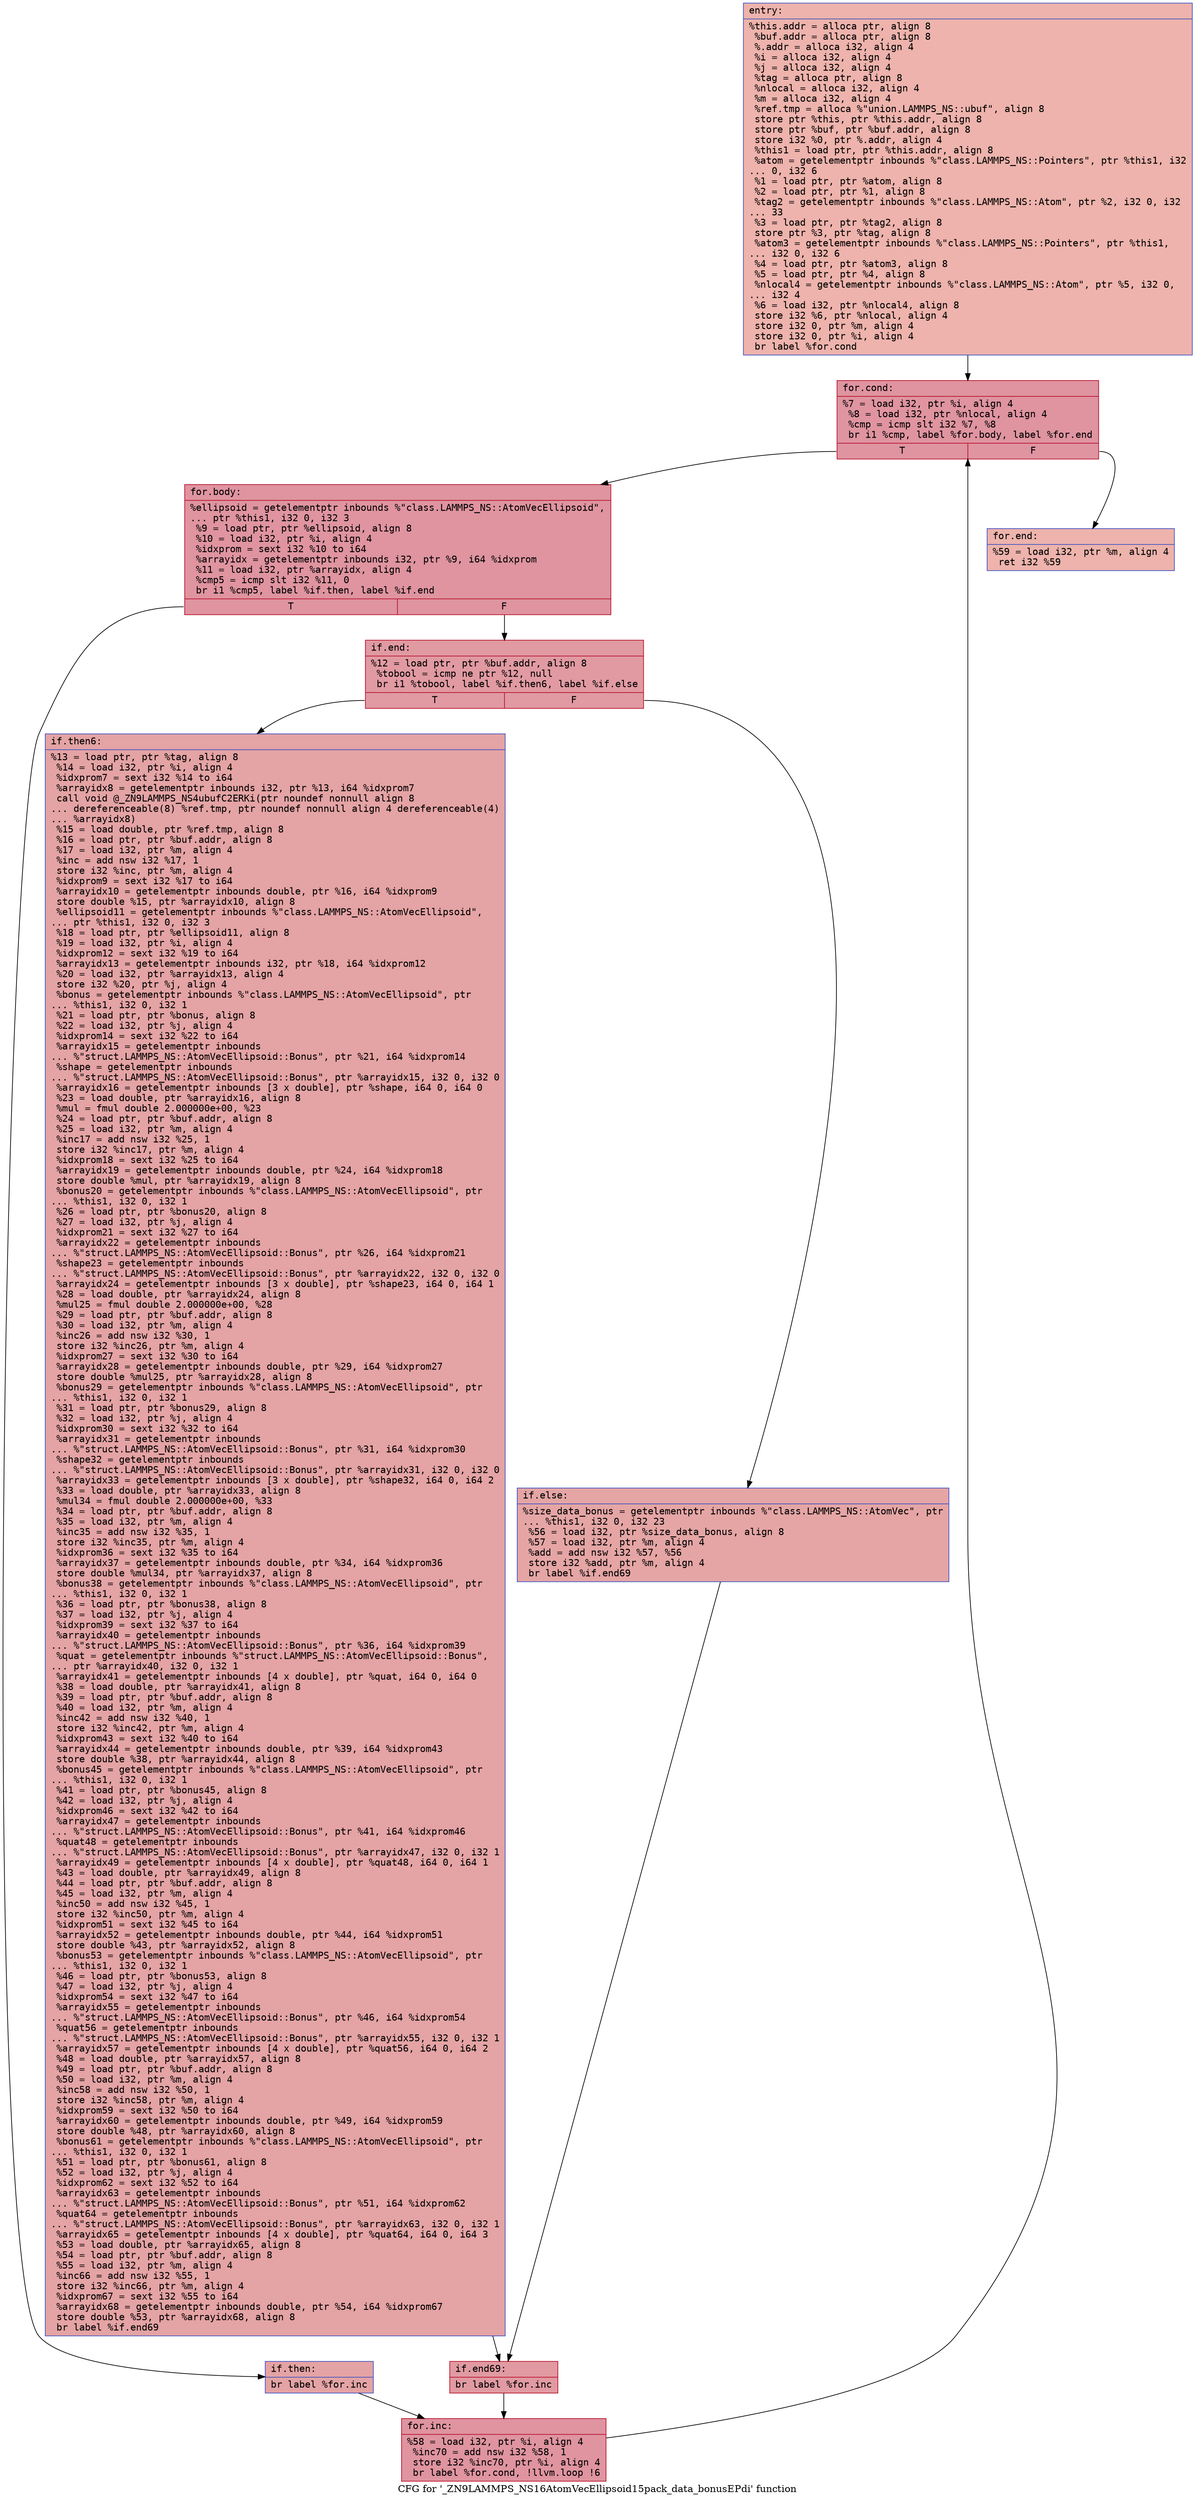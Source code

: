 digraph "CFG for '_ZN9LAMMPS_NS16AtomVecEllipsoid15pack_data_bonusEPdi' function" {
	label="CFG for '_ZN9LAMMPS_NS16AtomVecEllipsoid15pack_data_bonusEPdi' function";

	Node0x556728dce340 [shape=record,color="#3d50c3ff", style=filled, fillcolor="#d6524470" fontname="Courier",label="{entry:\l|  %this.addr = alloca ptr, align 8\l  %buf.addr = alloca ptr, align 8\l  %.addr = alloca i32, align 4\l  %i = alloca i32, align 4\l  %j = alloca i32, align 4\l  %tag = alloca ptr, align 8\l  %nlocal = alloca i32, align 4\l  %m = alloca i32, align 4\l  %ref.tmp = alloca %\"union.LAMMPS_NS::ubuf\", align 8\l  store ptr %this, ptr %this.addr, align 8\l  store ptr %buf, ptr %buf.addr, align 8\l  store i32 %0, ptr %.addr, align 4\l  %this1 = load ptr, ptr %this.addr, align 8\l  %atom = getelementptr inbounds %\"class.LAMMPS_NS::Pointers\", ptr %this1, i32\l... 0, i32 6\l  %1 = load ptr, ptr %atom, align 8\l  %2 = load ptr, ptr %1, align 8\l  %tag2 = getelementptr inbounds %\"class.LAMMPS_NS::Atom\", ptr %2, i32 0, i32\l... 33\l  %3 = load ptr, ptr %tag2, align 8\l  store ptr %3, ptr %tag, align 8\l  %atom3 = getelementptr inbounds %\"class.LAMMPS_NS::Pointers\", ptr %this1,\l... i32 0, i32 6\l  %4 = load ptr, ptr %atom3, align 8\l  %5 = load ptr, ptr %4, align 8\l  %nlocal4 = getelementptr inbounds %\"class.LAMMPS_NS::Atom\", ptr %5, i32 0,\l... i32 4\l  %6 = load i32, ptr %nlocal4, align 8\l  store i32 %6, ptr %nlocal, align 4\l  store i32 0, ptr %m, align 4\l  store i32 0, ptr %i, align 4\l  br label %for.cond\l}"];
	Node0x556728dce340 -> Node0x556728dcf4e0[tooltip="entry -> for.cond\nProbability 100.00%" ];
	Node0x556728dcf4e0 [shape=record,color="#b70d28ff", style=filled, fillcolor="#b70d2870" fontname="Courier",label="{for.cond:\l|  %7 = load i32, ptr %i, align 4\l  %8 = load i32, ptr %nlocal, align 4\l  %cmp = icmp slt i32 %7, %8\l  br i1 %cmp, label %for.body, label %for.end\l|{<s0>T|<s1>F}}"];
	Node0x556728dcf4e0:s0 -> Node0x556728dcf780[tooltip="for.cond -> for.body\nProbability 96.88%" ];
	Node0x556728dcf4e0:s1 -> Node0x556728dcf800[tooltip="for.cond -> for.end\nProbability 3.12%" ];
	Node0x556728dcf780 [shape=record,color="#b70d28ff", style=filled, fillcolor="#b70d2870" fontname="Courier",label="{for.body:\l|  %ellipsoid = getelementptr inbounds %\"class.LAMMPS_NS::AtomVecEllipsoid\",\l... ptr %this1, i32 0, i32 3\l  %9 = load ptr, ptr %ellipsoid, align 8\l  %10 = load i32, ptr %i, align 4\l  %idxprom = sext i32 %10 to i64\l  %arrayidx = getelementptr inbounds i32, ptr %9, i64 %idxprom\l  %11 = load i32, ptr %arrayidx, align 4\l  %cmp5 = icmp slt i32 %11, 0\l  br i1 %cmp5, label %if.then, label %if.end\l|{<s0>T|<s1>F}}"];
	Node0x556728dcf780:s0 -> Node0x556728dceb20[tooltip="for.body -> if.then\nProbability 37.50%" ];
	Node0x556728dcf780:s1 -> Node0x556728dceb90[tooltip="for.body -> if.end\nProbability 62.50%" ];
	Node0x556728dceb20 [shape=record,color="#3d50c3ff", style=filled, fillcolor="#c32e3170" fontname="Courier",label="{if.then:\l|  br label %for.inc\l}"];
	Node0x556728dceb20 -> Node0x556728dd00c0[tooltip="if.then -> for.inc\nProbability 100.00%" ];
	Node0x556728dceb90 [shape=record,color="#b70d28ff", style=filled, fillcolor="#bb1b2c70" fontname="Courier",label="{if.end:\l|  %12 = load ptr, ptr %buf.addr, align 8\l  %tobool = icmp ne ptr %12, null\l  br i1 %tobool, label %if.then6, label %if.else\l|{<s0>T|<s1>F}}"];
	Node0x556728dceb90:s0 -> Node0x556728dd02d0[tooltip="if.end -> if.then6\nProbability 62.50%" ];
	Node0x556728dceb90:s1 -> Node0x556728dd0350[tooltip="if.end -> if.else\nProbability 37.50%" ];
	Node0x556728dd02d0 [shape=record,color="#3d50c3ff", style=filled, fillcolor="#c32e3170" fontname="Courier",label="{if.then6:\l|  %13 = load ptr, ptr %tag, align 8\l  %14 = load i32, ptr %i, align 4\l  %idxprom7 = sext i32 %14 to i64\l  %arrayidx8 = getelementptr inbounds i32, ptr %13, i64 %idxprom7\l  call void @_ZN9LAMMPS_NS4ubufC2ERKi(ptr noundef nonnull align 8\l... dereferenceable(8) %ref.tmp, ptr noundef nonnull align 4 dereferenceable(4)\l... %arrayidx8)\l  %15 = load double, ptr %ref.tmp, align 8\l  %16 = load ptr, ptr %buf.addr, align 8\l  %17 = load i32, ptr %m, align 4\l  %inc = add nsw i32 %17, 1\l  store i32 %inc, ptr %m, align 4\l  %idxprom9 = sext i32 %17 to i64\l  %arrayidx10 = getelementptr inbounds double, ptr %16, i64 %idxprom9\l  store double %15, ptr %arrayidx10, align 8\l  %ellipsoid11 = getelementptr inbounds %\"class.LAMMPS_NS::AtomVecEllipsoid\",\l... ptr %this1, i32 0, i32 3\l  %18 = load ptr, ptr %ellipsoid11, align 8\l  %19 = load i32, ptr %i, align 4\l  %idxprom12 = sext i32 %19 to i64\l  %arrayidx13 = getelementptr inbounds i32, ptr %18, i64 %idxprom12\l  %20 = load i32, ptr %arrayidx13, align 4\l  store i32 %20, ptr %j, align 4\l  %bonus = getelementptr inbounds %\"class.LAMMPS_NS::AtomVecEllipsoid\", ptr\l... %this1, i32 0, i32 1\l  %21 = load ptr, ptr %bonus, align 8\l  %22 = load i32, ptr %j, align 4\l  %idxprom14 = sext i32 %22 to i64\l  %arrayidx15 = getelementptr inbounds\l... %\"struct.LAMMPS_NS::AtomVecEllipsoid::Bonus\", ptr %21, i64 %idxprom14\l  %shape = getelementptr inbounds\l... %\"struct.LAMMPS_NS::AtomVecEllipsoid::Bonus\", ptr %arrayidx15, i32 0, i32 0\l  %arrayidx16 = getelementptr inbounds [3 x double], ptr %shape, i64 0, i64 0\l  %23 = load double, ptr %arrayidx16, align 8\l  %mul = fmul double 2.000000e+00, %23\l  %24 = load ptr, ptr %buf.addr, align 8\l  %25 = load i32, ptr %m, align 4\l  %inc17 = add nsw i32 %25, 1\l  store i32 %inc17, ptr %m, align 4\l  %idxprom18 = sext i32 %25 to i64\l  %arrayidx19 = getelementptr inbounds double, ptr %24, i64 %idxprom18\l  store double %mul, ptr %arrayidx19, align 8\l  %bonus20 = getelementptr inbounds %\"class.LAMMPS_NS::AtomVecEllipsoid\", ptr\l... %this1, i32 0, i32 1\l  %26 = load ptr, ptr %bonus20, align 8\l  %27 = load i32, ptr %j, align 4\l  %idxprom21 = sext i32 %27 to i64\l  %arrayidx22 = getelementptr inbounds\l... %\"struct.LAMMPS_NS::AtomVecEllipsoid::Bonus\", ptr %26, i64 %idxprom21\l  %shape23 = getelementptr inbounds\l... %\"struct.LAMMPS_NS::AtomVecEllipsoid::Bonus\", ptr %arrayidx22, i32 0, i32 0\l  %arrayidx24 = getelementptr inbounds [3 x double], ptr %shape23, i64 0, i64 1\l  %28 = load double, ptr %arrayidx24, align 8\l  %mul25 = fmul double 2.000000e+00, %28\l  %29 = load ptr, ptr %buf.addr, align 8\l  %30 = load i32, ptr %m, align 4\l  %inc26 = add nsw i32 %30, 1\l  store i32 %inc26, ptr %m, align 4\l  %idxprom27 = sext i32 %30 to i64\l  %arrayidx28 = getelementptr inbounds double, ptr %29, i64 %idxprom27\l  store double %mul25, ptr %arrayidx28, align 8\l  %bonus29 = getelementptr inbounds %\"class.LAMMPS_NS::AtomVecEllipsoid\", ptr\l... %this1, i32 0, i32 1\l  %31 = load ptr, ptr %bonus29, align 8\l  %32 = load i32, ptr %j, align 4\l  %idxprom30 = sext i32 %32 to i64\l  %arrayidx31 = getelementptr inbounds\l... %\"struct.LAMMPS_NS::AtomVecEllipsoid::Bonus\", ptr %31, i64 %idxprom30\l  %shape32 = getelementptr inbounds\l... %\"struct.LAMMPS_NS::AtomVecEllipsoid::Bonus\", ptr %arrayidx31, i32 0, i32 0\l  %arrayidx33 = getelementptr inbounds [3 x double], ptr %shape32, i64 0, i64 2\l  %33 = load double, ptr %arrayidx33, align 8\l  %mul34 = fmul double 2.000000e+00, %33\l  %34 = load ptr, ptr %buf.addr, align 8\l  %35 = load i32, ptr %m, align 4\l  %inc35 = add nsw i32 %35, 1\l  store i32 %inc35, ptr %m, align 4\l  %idxprom36 = sext i32 %35 to i64\l  %arrayidx37 = getelementptr inbounds double, ptr %34, i64 %idxprom36\l  store double %mul34, ptr %arrayidx37, align 8\l  %bonus38 = getelementptr inbounds %\"class.LAMMPS_NS::AtomVecEllipsoid\", ptr\l... %this1, i32 0, i32 1\l  %36 = load ptr, ptr %bonus38, align 8\l  %37 = load i32, ptr %j, align 4\l  %idxprom39 = sext i32 %37 to i64\l  %arrayidx40 = getelementptr inbounds\l... %\"struct.LAMMPS_NS::AtomVecEllipsoid::Bonus\", ptr %36, i64 %idxprom39\l  %quat = getelementptr inbounds %\"struct.LAMMPS_NS::AtomVecEllipsoid::Bonus\",\l... ptr %arrayidx40, i32 0, i32 1\l  %arrayidx41 = getelementptr inbounds [4 x double], ptr %quat, i64 0, i64 0\l  %38 = load double, ptr %arrayidx41, align 8\l  %39 = load ptr, ptr %buf.addr, align 8\l  %40 = load i32, ptr %m, align 4\l  %inc42 = add nsw i32 %40, 1\l  store i32 %inc42, ptr %m, align 4\l  %idxprom43 = sext i32 %40 to i64\l  %arrayidx44 = getelementptr inbounds double, ptr %39, i64 %idxprom43\l  store double %38, ptr %arrayidx44, align 8\l  %bonus45 = getelementptr inbounds %\"class.LAMMPS_NS::AtomVecEllipsoid\", ptr\l... %this1, i32 0, i32 1\l  %41 = load ptr, ptr %bonus45, align 8\l  %42 = load i32, ptr %j, align 4\l  %idxprom46 = sext i32 %42 to i64\l  %arrayidx47 = getelementptr inbounds\l... %\"struct.LAMMPS_NS::AtomVecEllipsoid::Bonus\", ptr %41, i64 %idxprom46\l  %quat48 = getelementptr inbounds\l... %\"struct.LAMMPS_NS::AtomVecEllipsoid::Bonus\", ptr %arrayidx47, i32 0, i32 1\l  %arrayidx49 = getelementptr inbounds [4 x double], ptr %quat48, i64 0, i64 1\l  %43 = load double, ptr %arrayidx49, align 8\l  %44 = load ptr, ptr %buf.addr, align 8\l  %45 = load i32, ptr %m, align 4\l  %inc50 = add nsw i32 %45, 1\l  store i32 %inc50, ptr %m, align 4\l  %idxprom51 = sext i32 %45 to i64\l  %arrayidx52 = getelementptr inbounds double, ptr %44, i64 %idxprom51\l  store double %43, ptr %arrayidx52, align 8\l  %bonus53 = getelementptr inbounds %\"class.LAMMPS_NS::AtomVecEllipsoid\", ptr\l... %this1, i32 0, i32 1\l  %46 = load ptr, ptr %bonus53, align 8\l  %47 = load i32, ptr %j, align 4\l  %idxprom54 = sext i32 %47 to i64\l  %arrayidx55 = getelementptr inbounds\l... %\"struct.LAMMPS_NS::AtomVecEllipsoid::Bonus\", ptr %46, i64 %idxprom54\l  %quat56 = getelementptr inbounds\l... %\"struct.LAMMPS_NS::AtomVecEllipsoid::Bonus\", ptr %arrayidx55, i32 0, i32 1\l  %arrayidx57 = getelementptr inbounds [4 x double], ptr %quat56, i64 0, i64 2\l  %48 = load double, ptr %arrayidx57, align 8\l  %49 = load ptr, ptr %buf.addr, align 8\l  %50 = load i32, ptr %m, align 4\l  %inc58 = add nsw i32 %50, 1\l  store i32 %inc58, ptr %m, align 4\l  %idxprom59 = sext i32 %50 to i64\l  %arrayidx60 = getelementptr inbounds double, ptr %49, i64 %idxprom59\l  store double %48, ptr %arrayidx60, align 8\l  %bonus61 = getelementptr inbounds %\"class.LAMMPS_NS::AtomVecEllipsoid\", ptr\l... %this1, i32 0, i32 1\l  %51 = load ptr, ptr %bonus61, align 8\l  %52 = load i32, ptr %j, align 4\l  %idxprom62 = sext i32 %52 to i64\l  %arrayidx63 = getelementptr inbounds\l... %\"struct.LAMMPS_NS::AtomVecEllipsoid::Bonus\", ptr %51, i64 %idxprom62\l  %quat64 = getelementptr inbounds\l... %\"struct.LAMMPS_NS::AtomVecEllipsoid::Bonus\", ptr %arrayidx63, i32 0, i32 1\l  %arrayidx65 = getelementptr inbounds [4 x double], ptr %quat64, i64 0, i64 3\l  %53 = load double, ptr %arrayidx65, align 8\l  %54 = load ptr, ptr %buf.addr, align 8\l  %55 = load i32, ptr %m, align 4\l  %inc66 = add nsw i32 %55, 1\l  store i32 %inc66, ptr %m, align 4\l  %idxprom67 = sext i32 %55 to i64\l  %arrayidx68 = getelementptr inbounds double, ptr %54, i64 %idxprom67\l  store double %53, ptr %arrayidx68, align 8\l  br label %if.end69\l}"];
	Node0x556728dd02d0 -> Node0x556728dd1e50[tooltip="if.then6 -> if.end69\nProbability 100.00%" ];
	Node0x556728dd0350 [shape=record,color="#3d50c3ff", style=filled, fillcolor="#c5333470" fontname="Courier",label="{if.else:\l|  %size_data_bonus = getelementptr inbounds %\"class.LAMMPS_NS::AtomVec\", ptr\l... %this1, i32 0, i32 23\l  %56 = load i32, ptr %size_data_bonus, align 8\l  %57 = load i32, ptr %m, align 4\l  %add = add nsw i32 %57, %56\l  store i32 %add, ptr %m, align 4\l  br label %if.end69\l}"];
	Node0x556728dd0350 -> Node0x556728dd1e50[tooltip="if.else -> if.end69\nProbability 100.00%" ];
	Node0x556728dd1e50 [shape=record,color="#b70d28ff", style=filled, fillcolor="#bb1b2c70" fontname="Courier",label="{if.end69:\l|  br label %for.inc\l}"];
	Node0x556728dd1e50 -> Node0x556728dd00c0[tooltip="if.end69 -> for.inc\nProbability 100.00%" ];
	Node0x556728dd00c0 [shape=record,color="#b70d28ff", style=filled, fillcolor="#b70d2870" fontname="Courier",label="{for.inc:\l|  %58 = load i32, ptr %i, align 4\l  %inc70 = add nsw i32 %58, 1\l  store i32 %inc70, ptr %i, align 4\l  br label %for.cond, !llvm.loop !6\l}"];
	Node0x556728dd00c0 -> Node0x556728dcf4e0[tooltip="for.inc -> for.cond\nProbability 100.00%" ];
	Node0x556728dcf800 [shape=record,color="#3d50c3ff", style=filled, fillcolor="#d6524470" fontname="Courier",label="{for.end:\l|  %59 = load i32, ptr %m, align 4\l  ret i32 %59\l}"];
}
